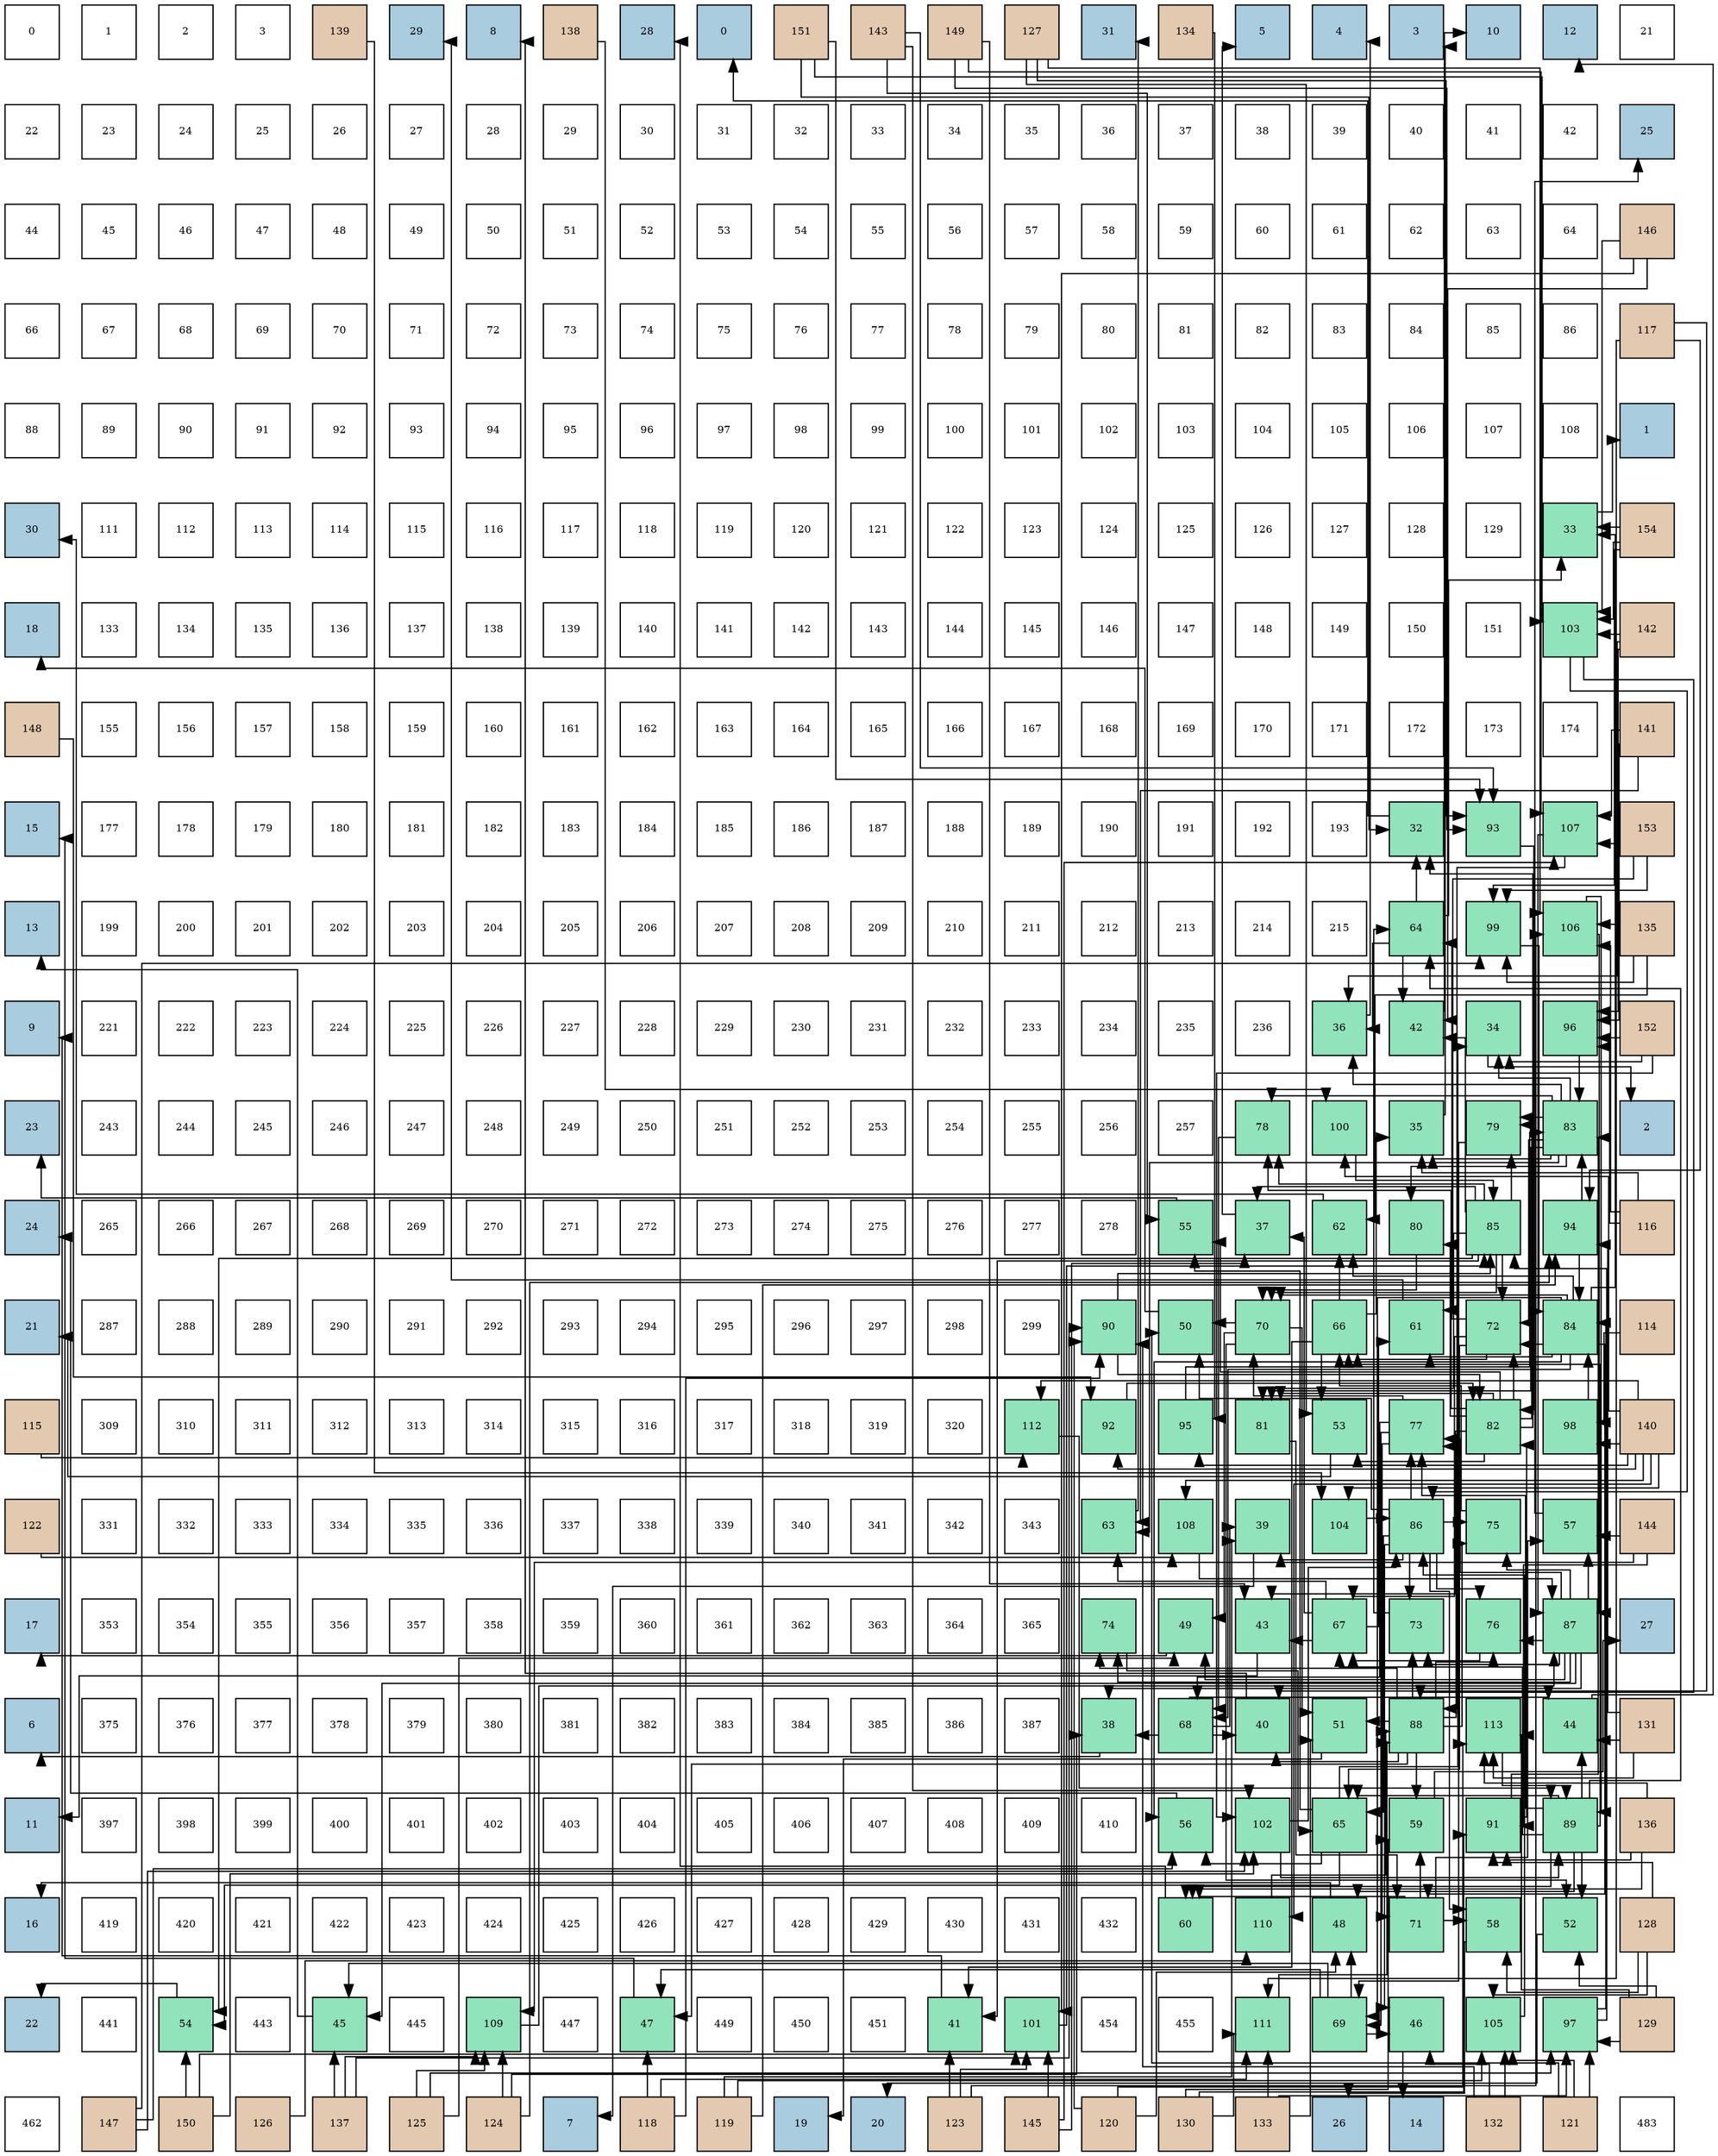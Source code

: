 digraph layout{
 rankdir=TB;
 splines=ortho;
 node [style=filled shape=square fixedsize=true width=0.6];
0[label="0", fontsize=8, fillcolor="#ffffff"];
1[label="1", fontsize=8, fillcolor="#ffffff"];
2[label="2", fontsize=8, fillcolor="#ffffff"];
3[label="3", fontsize=8, fillcolor="#ffffff"];
4[label="139", fontsize=8, fillcolor="#e3c9af"];
5[label="29", fontsize=8, fillcolor="#a9ccde"];
6[label="8", fontsize=8, fillcolor="#a9ccde"];
7[label="138", fontsize=8, fillcolor="#e3c9af"];
8[label="28", fontsize=8, fillcolor="#a9ccde"];
9[label="0", fontsize=8, fillcolor="#a9ccde"];
10[label="151", fontsize=8, fillcolor="#e3c9af"];
11[label="143", fontsize=8, fillcolor="#e3c9af"];
12[label="149", fontsize=8, fillcolor="#e3c9af"];
13[label="127", fontsize=8, fillcolor="#e3c9af"];
14[label="31", fontsize=8, fillcolor="#a9ccde"];
15[label="134", fontsize=8, fillcolor="#e3c9af"];
16[label="5", fontsize=8, fillcolor="#a9ccde"];
17[label="4", fontsize=8, fillcolor="#a9ccde"];
18[label="3", fontsize=8, fillcolor="#a9ccde"];
19[label="10", fontsize=8, fillcolor="#a9ccde"];
20[label="12", fontsize=8, fillcolor="#a9ccde"];
21[label="21", fontsize=8, fillcolor="#ffffff"];
22[label="22", fontsize=8, fillcolor="#ffffff"];
23[label="23", fontsize=8, fillcolor="#ffffff"];
24[label="24", fontsize=8, fillcolor="#ffffff"];
25[label="25", fontsize=8, fillcolor="#ffffff"];
26[label="26", fontsize=8, fillcolor="#ffffff"];
27[label="27", fontsize=8, fillcolor="#ffffff"];
28[label="28", fontsize=8, fillcolor="#ffffff"];
29[label="29", fontsize=8, fillcolor="#ffffff"];
30[label="30", fontsize=8, fillcolor="#ffffff"];
31[label="31", fontsize=8, fillcolor="#ffffff"];
32[label="32", fontsize=8, fillcolor="#ffffff"];
33[label="33", fontsize=8, fillcolor="#ffffff"];
34[label="34", fontsize=8, fillcolor="#ffffff"];
35[label="35", fontsize=8, fillcolor="#ffffff"];
36[label="36", fontsize=8, fillcolor="#ffffff"];
37[label="37", fontsize=8, fillcolor="#ffffff"];
38[label="38", fontsize=8, fillcolor="#ffffff"];
39[label="39", fontsize=8, fillcolor="#ffffff"];
40[label="40", fontsize=8, fillcolor="#ffffff"];
41[label="41", fontsize=8, fillcolor="#ffffff"];
42[label="42", fontsize=8, fillcolor="#ffffff"];
43[label="25", fontsize=8, fillcolor="#a9ccde"];
44[label="44", fontsize=8, fillcolor="#ffffff"];
45[label="45", fontsize=8, fillcolor="#ffffff"];
46[label="46", fontsize=8, fillcolor="#ffffff"];
47[label="47", fontsize=8, fillcolor="#ffffff"];
48[label="48", fontsize=8, fillcolor="#ffffff"];
49[label="49", fontsize=8, fillcolor="#ffffff"];
50[label="50", fontsize=8, fillcolor="#ffffff"];
51[label="51", fontsize=8, fillcolor="#ffffff"];
52[label="52", fontsize=8, fillcolor="#ffffff"];
53[label="53", fontsize=8, fillcolor="#ffffff"];
54[label="54", fontsize=8, fillcolor="#ffffff"];
55[label="55", fontsize=8, fillcolor="#ffffff"];
56[label="56", fontsize=8, fillcolor="#ffffff"];
57[label="57", fontsize=8, fillcolor="#ffffff"];
58[label="58", fontsize=8, fillcolor="#ffffff"];
59[label="59", fontsize=8, fillcolor="#ffffff"];
60[label="60", fontsize=8, fillcolor="#ffffff"];
61[label="61", fontsize=8, fillcolor="#ffffff"];
62[label="62", fontsize=8, fillcolor="#ffffff"];
63[label="63", fontsize=8, fillcolor="#ffffff"];
64[label="64", fontsize=8, fillcolor="#ffffff"];
65[label="146", fontsize=8, fillcolor="#e3c9af"];
66[label="66", fontsize=8, fillcolor="#ffffff"];
67[label="67", fontsize=8, fillcolor="#ffffff"];
68[label="68", fontsize=8, fillcolor="#ffffff"];
69[label="69", fontsize=8, fillcolor="#ffffff"];
70[label="70", fontsize=8, fillcolor="#ffffff"];
71[label="71", fontsize=8, fillcolor="#ffffff"];
72[label="72", fontsize=8, fillcolor="#ffffff"];
73[label="73", fontsize=8, fillcolor="#ffffff"];
74[label="74", fontsize=8, fillcolor="#ffffff"];
75[label="75", fontsize=8, fillcolor="#ffffff"];
76[label="76", fontsize=8, fillcolor="#ffffff"];
77[label="77", fontsize=8, fillcolor="#ffffff"];
78[label="78", fontsize=8, fillcolor="#ffffff"];
79[label="79", fontsize=8, fillcolor="#ffffff"];
80[label="80", fontsize=8, fillcolor="#ffffff"];
81[label="81", fontsize=8, fillcolor="#ffffff"];
82[label="82", fontsize=8, fillcolor="#ffffff"];
83[label="83", fontsize=8, fillcolor="#ffffff"];
84[label="84", fontsize=8, fillcolor="#ffffff"];
85[label="85", fontsize=8, fillcolor="#ffffff"];
86[label="86", fontsize=8, fillcolor="#ffffff"];
87[label="117", fontsize=8, fillcolor="#e3c9af"];
88[label="88", fontsize=8, fillcolor="#ffffff"];
89[label="89", fontsize=8, fillcolor="#ffffff"];
90[label="90", fontsize=8, fillcolor="#ffffff"];
91[label="91", fontsize=8, fillcolor="#ffffff"];
92[label="92", fontsize=8, fillcolor="#ffffff"];
93[label="93", fontsize=8, fillcolor="#ffffff"];
94[label="94", fontsize=8, fillcolor="#ffffff"];
95[label="95", fontsize=8, fillcolor="#ffffff"];
96[label="96", fontsize=8, fillcolor="#ffffff"];
97[label="97", fontsize=8, fillcolor="#ffffff"];
98[label="98", fontsize=8, fillcolor="#ffffff"];
99[label="99", fontsize=8, fillcolor="#ffffff"];
100[label="100", fontsize=8, fillcolor="#ffffff"];
101[label="101", fontsize=8, fillcolor="#ffffff"];
102[label="102", fontsize=8, fillcolor="#ffffff"];
103[label="103", fontsize=8, fillcolor="#ffffff"];
104[label="104", fontsize=8, fillcolor="#ffffff"];
105[label="105", fontsize=8, fillcolor="#ffffff"];
106[label="106", fontsize=8, fillcolor="#ffffff"];
107[label="107", fontsize=8, fillcolor="#ffffff"];
108[label="108", fontsize=8, fillcolor="#ffffff"];
109[label="1", fontsize=8, fillcolor="#a9ccde"];
110[label="30", fontsize=8, fillcolor="#a9ccde"];
111[label="111", fontsize=8, fillcolor="#ffffff"];
112[label="112", fontsize=8, fillcolor="#ffffff"];
113[label="113", fontsize=8, fillcolor="#ffffff"];
114[label="114", fontsize=8, fillcolor="#ffffff"];
115[label="115", fontsize=8, fillcolor="#ffffff"];
116[label="116", fontsize=8, fillcolor="#ffffff"];
117[label="117", fontsize=8, fillcolor="#ffffff"];
118[label="118", fontsize=8, fillcolor="#ffffff"];
119[label="119", fontsize=8, fillcolor="#ffffff"];
120[label="120", fontsize=8, fillcolor="#ffffff"];
121[label="121", fontsize=8, fillcolor="#ffffff"];
122[label="122", fontsize=8, fillcolor="#ffffff"];
123[label="123", fontsize=8, fillcolor="#ffffff"];
124[label="124", fontsize=8, fillcolor="#ffffff"];
125[label="125", fontsize=8, fillcolor="#ffffff"];
126[label="126", fontsize=8, fillcolor="#ffffff"];
127[label="127", fontsize=8, fillcolor="#ffffff"];
128[label="128", fontsize=8, fillcolor="#ffffff"];
129[label="129", fontsize=8, fillcolor="#ffffff"];
130[label="33", fontsize=8, fillcolor="#91e3bb"];
131[label="154", fontsize=8, fillcolor="#e3c9af"];
132[label="18", fontsize=8, fillcolor="#a9ccde"];
133[label="133", fontsize=8, fillcolor="#ffffff"];
134[label="134", fontsize=8, fillcolor="#ffffff"];
135[label="135", fontsize=8, fillcolor="#ffffff"];
136[label="136", fontsize=8, fillcolor="#ffffff"];
137[label="137", fontsize=8, fillcolor="#ffffff"];
138[label="138", fontsize=8, fillcolor="#ffffff"];
139[label="139", fontsize=8, fillcolor="#ffffff"];
140[label="140", fontsize=8, fillcolor="#ffffff"];
141[label="141", fontsize=8, fillcolor="#ffffff"];
142[label="142", fontsize=8, fillcolor="#ffffff"];
143[label="143", fontsize=8, fillcolor="#ffffff"];
144[label="144", fontsize=8, fillcolor="#ffffff"];
145[label="145", fontsize=8, fillcolor="#ffffff"];
146[label="146", fontsize=8, fillcolor="#ffffff"];
147[label="147", fontsize=8, fillcolor="#ffffff"];
148[label="148", fontsize=8, fillcolor="#ffffff"];
149[label="149", fontsize=8, fillcolor="#ffffff"];
150[label="150", fontsize=8, fillcolor="#ffffff"];
151[label="151", fontsize=8, fillcolor="#ffffff"];
152[label="103", fontsize=8, fillcolor="#91e3bb"];
153[label="142", fontsize=8, fillcolor="#e3c9af"];
154[label="148", fontsize=8, fillcolor="#e3c9af"];
155[label="155", fontsize=8, fillcolor="#ffffff"];
156[label="156", fontsize=8, fillcolor="#ffffff"];
157[label="157", fontsize=8, fillcolor="#ffffff"];
158[label="158", fontsize=8, fillcolor="#ffffff"];
159[label="159", fontsize=8, fillcolor="#ffffff"];
160[label="160", fontsize=8, fillcolor="#ffffff"];
161[label="161", fontsize=8, fillcolor="#ffffff"];
162[label="162", fontsize=8, fillcolor="#ffffff"];
163[label="163", fontsize=8, fillcolor="#ffffff"];
164[label="164", fontsize=8, fillcolor="#ffffff"];
165[label="165", fontsize=8, fillcolor="#ffffff"];
166[label="166", fontsize=8, fillcolor="#ffffff"];
167[label="167", fontsize=8, fillcolor="#ffffff"];
168[label="168", fontsize=8, fillcolor="#ffffff"];
169[label="169", fontsize=8, fillcolor="#ffffff"];
170[label="170", fontsize=8, fillcolor="#ffffff"];
171[label="171", fontsize=8, fillcolor="#ffffff"];
172[label="172", fontsize=8, fillcolor="#ffffff"];
173[label="173", fontsize=8, fillcolor="#ffffff"];
174[label="174", fontsize=8, fillcolor="#ffffff"];
175[label="141", fontsize=8, fillcolor="#e3c9af"];
176[label="15", fontsize=8, fillcolor="#a9ccde"];
177[label="177", fontsize=8, fillcolor="#ffffff"];
178[label="178", fontsize=8, fillcolor="#ffffff"];
179[label="179", fontsize=8, fillcolor="#ffffff"];
180[label="180", fontsize=8, fillcolor="#ffffff"];
181[label="181", fontsize=8, fillcolor="#ffffff"];
182[label="182", fontsize=8, fillcolor="#ffffff"];
183[label="183", fontsize=8, fillcolor="#ffffff"];
184[label="184", fontsize=8, fillcolor="#ffffff"];
185[label="185", fontsize=8, fillcolor="#ffffff"];
186[label="186", fontsize=8, fillcolor="#ffffff"];
187[label="187", fontsize=8, fillcolor="#ffffff"];
188[label="188", fontsize=8, fillcolor="#ffffff"];
189[label="189", fontsize=8, fillcolor="#ffffff"];
190[label="190", fontsize=8, fillcolor="#ffffff"];
191[label="191", fontsize=8, fillcolor="#ffffff"];
192[label="192", fontsize=8, fillcolor="#ffffff"];
193[label="193", fontsize=8, fillcolor="#ffffff"];
194[label="32", fontsize=8, fillcolor="#91e3bb"];
195[label="93", fontsize=8, fillcolor="#91e3bb"];
196[label="107", fontsize=8, fillcolor="#91e3bb"];
197[label="153", fontsize=8, fillcolor="#e3c9af"];
198[label="13", fontsize=8, fillcolor="#a9ccde"];
199[label="199", fontsize=8, fillcolor="#ffffff"];
200[label="200", fontsize=8, fillcolor="#ffffff"];
201[label="201", fontsize=8, fillcolor="#ffffff"];
202[label="202", fontsize=8, fillcolor="#ffffff"];
203[label="203", fontsize=8, fillcolor="#ffffff"];
204[label="204", fontsize=8, fillcolor="#ffffff"];
205[label="205", fontsize=8, fillcolor="#ffffff"];
206[label="206", fontsize=8, fillcolor="#ffffff"];
207[label="207", fontsize=8, fillcolor="#ffffff"];
208[label="208", fontsize=8, fillcolor="#ffffff"];
209[label="209", fontsize=8, fillcolor="#ffffff"];
210[label="210", fontsize=8, fillcolor="#ffffff"];
211[label="211", fontsize=8, fillcolor="#ffffff"];
212[label="212", fontsize=8, fillcolor="#ffffff"];
213[label="213", fontsize=8, fillcolor="#ffffff"];
214[label="214", fontsize=8, fillcolor="#ffffff"];
215[label="215", fontsize=8, fillcolor="#ffffff"];
216[label="64", fontsize=8, fillcolor="#91e3bb"];
217[label="99", fontsize=8, fillcolor="#91e3bb"];
218[label="106", fontsize=8, fillcolor="#91e3bb"];
219[label="135", fontsize=8, fillcolor="#e3c9af"];
220[label="9", fontsize=8, fillcolor="#a9ccde"];
221[label="221", fontsize=8, fillcolor="#ffffff"];
222[label="222", fontsize=8, fillcolor="#ffffff"];
223[label="223", fontsize=8, fillcolor="#ffffff"];
224[label="224", fontsize=8, fillcolor="#ffffff"];
225[label="225", fontsize=8, fillcolor="#ffffff"];
226[label="226", fontsize=8, fillcolor="#ffffff"];
227[label="227", fontsize=8, fillcolor="#ffffff"];
228[label="228", fontsize=8, fillcolor="#ffffff"];
229[label="229", fontsize=8, fillcolor="#ffffff"];
230[label="230", fontsize=8, fillcolor="#ffffff"];
231[label="231", fontsize=8, fillcolor="#ffffff"];
232[label="232", fontsize=8, fillcolor="#ffffff"];
233[label="233", fontsize=8, fillcolor="#ffffff"];
234[label="234", fontsize=8, fillcolor="#ffffff"];
235[label="235", fontsize=8, fillcolor="#ffffff"];
236[label="236", fontsize=8, fillcolor="#ffffff"];
237[label="36", fontsize=8, fillcolor="#91e3bb"];
238[label="42", fontsize=8, fillcolor="#91e3bb"];
239[label="34", fontsize=8, fillcolor="#91e3bb"];
240[label="96", fontsize=8, fillcolor="#91e3bb"];
241[label="152", fontsize=8, fillcolor="#e3c9af"];
242[label="23", fontsize=8, fillcolor="#a9ccde"];
243[label="243", fontsize=8, fillcolor="#ffffff"];
244[label="244", fontsize=8, fillcolor="#ffffff"];
245[label="245", fontsize=8, fillcolor="#ffffff"];
246[label="246", fontsize=8, fillcolor="#ffffff"];
247[label="247", fontsize=8, fillcolor="#ffffff"];
248[label="248", fontsize=8, fillcolor="#ffffff"];
249[label="249", fontsize=8, fillcolor="#ffffff"];
250[label="250", fontsize=8, fillcolor="#ffffff"];
251[label="251", fontsize=8, fillcolor="#ffffff"];
252[label="252", fontsize=8, fillcolor="#ffffff"];
253[label="253", fontsize=8, fillcolor="#ffffff"];
254[label="254", fontsize=8, fillcolor="#ffffff"];
255[label="255", fontsize=8, fillcolor="#ffffff"];
256[label="256", fontsize=8, fillcolor="#ffffff"];
257[label="257", fontsize=8, fillcolor="#ffffff"];
258[label="78", fontsize=8, fillcolor="#91e3bb"];
259[label="100", fontsize=8, fillcolor="#91e3bb"];
260[label="35", fontsize=8, fillcolor="#91e3bb"];
261[label="79", fontsize=8, fillcolor="#91e3bb"];
262[label="83", fontsize=8, fillcolor="#91e3bb"];
263[label="2", fontsize=8, fillcolor="#a9ccde"];
264[label="24", fontsize=8, fillcolor="#a9ccde"];
265[label="265", fontsize=8, fillcolor="#ffffff"];
266[label="266", fontsize=8, fillcolor="#ffffff"];
267[label="267", fontsize=8, fillcolor="#ffffff"];
268[label="268", fontsize=8, fillcolor="#ffffff"];
269[label="269", fontsize=8, fillcolor="#ffffff"];
270[label="270", fontsize=8, fillcolor="#ffffff"];
271[label="271", fontsize=8, fillcolor="#ffffff"];
272[label="272", fontsize=8, fillcolor="#ffffff"];
273[label="273", fontsize=8, fillcolor="#ffffff"];
274[label="274", fontsize=8, fillcolor="#ffffff"];
275[label="275", fontsize=8, fillcolor="#ffffff"];
276[label="276", fontsize=8, fillcolor="#ffffff"];
277[label="277", fontsize=8, fillcolor="#ffffff"];
278[label="278", fontsize=8, fillcolor="#ffffff"];
279[label="55", fontsize=8, fillcolor="#91e3bb"];
280[label="37", fontsize=8, fillcolor="#91e3bb"];
281[label="62", fontsize=8, fillcolor="#91e3bb"];
282[label="80", fontsize=8, fillcolor="#91e3bb"];
283[label="85", fontsize=8, fillcolor="#91e3bb"];
284[label="94", fontsize=8, fillcolor="#91e3bb"];
285[label="116", fontsize=8, fillcolor="#e3c9af"];
286[label="21", fontsize=8, fillcolor="#a9ccde"];
287[label="287", fontsize=8, fillcolor="#ffffff"];
288[label="288", fontsize=8, fillcolor="#ffffff"];
289[label="289", fontsize=8, fillcolor="#ffffff"];
290[label="290", fontsize=8, fillcolor="#ffffff"];
291[label="291", fontsize=8, fillcolor="#ffffff"];
292[label="292", fontsize=8, fillcolor="#ffffff"];
293[label="293", fontsize=8, fillcolor="#ffffff"];
294[label="294", fontsize=8, fillcolor="#ffffff"];
295[label="295", fontsize=8, fillcolor="#ffffff"];
296[label="296", fontsize=8, fillcolor="#ffffff"];
297[label="297", fontsize=8, fillcolor="#ffffff"];
298[label="298", fontsize=8, fillcolor="#ffffff"];
299[label="299", fontsize=8, fillcolor="#ffffff"];
300[label="90", fontsize=8, fillcolor="#91e3bb"];
301[label="50", fontsize=8, fillcolor="#91e3bb"];
302[label="70", fontsize=8, fillcolor="#91e3bb"];
303[label="66", fontsize=8, fillcolor="#91e3bb"];
304[label="61", fontsize=8, fillcolor="#91e3bb"];
305[label="72", fontsize=8, fillcolor="#91e3bb"];
306[label="84", fontsize=8, fillcolor="#91e3bb"];
307[label="114", fontsize=8, fillcolor="#e3c9af"];
308[label="115", fontsize=8, fillcolor="#e3c9af"];
309[label="309", fontsize=8, fillcolor="#ffffff"];
310[label="310", fontsize=8, fillcolor="#ffffff"];
311[label="311", fontsize=8, fillcolor="#ffffff"];
312[label="312", fontsize=8, fillcolor="#ffffff"];
313[label="313", fontsize=8, fillcolor="#ffffff"];
314[label="314", fontsize=8, fillcolor="#ffffff"];
315[label="315", fontsize=8, fillcolor="#ffffff"];
316[label="316", fontsize=8, fillcolor="#ffffff"];
317[label="317", fontsize=8, fillcolor="#ffffff"];
318[label="318", fontsize=8, fillcolor="#ffffff"];
319[label="319", fontsize=8, fillcolor="#ffffff"];
320[label="320", fontsize=8, fillcolor="#ffffff"];
321[label="112", fontsize=8, fillcolor="#91e3bb"];
322[label="92", fontsize=8, fillcolor="#91e3bb"];
323[label="95", fontsize=8, fillcolor="#91e3bb"];
324[label="81", fontsize=8, fillcolor="#91e3bb"];
325[label="53", fontsize=8, fillcolor="#91e3bb"];
326[label="77", fontsize=8, fillcolor="#91e3bb"];
327[label="82", fontsize=8, fillcolor="#91e3bb"];
328[label="98", fontsize=8, fillcolor="#91e3bb"];
329[label="140", fontsize=8, fillcolor="#e3c9af"];
330[label="122", fontsize=8, fillcolor="#e3c9af"];
331[label="331", fontsize=8, fillcolor="#ffffff"];
332[label="332", fontsize=8, fillcolor="#ffffff"];
333[label="333", fontsize=8, fillcolor="#ffffff"];
334[label="334", fontsize=8, fillcolor="#ffffff"];
335[label="335", fontsize=8, fillcolor="#ffffff"];
336[label="336", fontsize=8, fillcolor="#ffffff"];
337[label="337", fontsize=8, fillcolor="#ffffff"];
338[label="338", fontsize=8, fillcolor="#ffffff"];
339[label="339", fontsize=8, fillcolor="#ffffff"];
340[label="340", fontsize=8, fillcolor="#ffffff"];
341[label="341", fontsize=8, fillcolor="#ffffff"];
342[label="342", fontsize=8, fillcolor="#ffffff"];
343[label="343", fontsize=8, fillcolor="#ffffff"];
344[label="63", fontsize=8, fillcolor="#91e3bb"];
345[label="108", fontsize=8, fillcolor="#91e3bb"];
346[label="39", fontsize=8, fillcolor="#91e3bb"];
347[label="104", fontsize=8, fillcolor="#91e3bb"];
348[label="86", fontsize=8, fillcolor="#91e3bb"];
349[label="75", fontsize=8, fillcolor="#91e3bb"];
350[label="57", fontsize=8, fillcolor="#91e3bb"];
351[label="144", fontsize=8, fillcolor="#e3c9af"];
352[label="17", fontsize=8, fillcolor="#a9ccde"];
353[label="353", fontsize=8, fillcolor="#ffffff"];
354[label="354", fontsize=8, fillcolor="#ffffff"];
355[label="355", fontsize=8, fillcolor="#ffffff"];
356[label="356", fontsize=8, fillcolor="#ffffff"];
357[label="357", fontsize=8, fillcolor="#ffffff"];
358[label="358", fontsize=8, fillcolor="#ffffff"];
359[label="359", fontsize=8, fillcolor="#ffffff"];
360[label="360", fontsize=8, fillcolor="#ffffff"];
361[label="361", fontsize=8, fillcolor="#ffffff"];
362[label="362", fontsize=8, fillcolor="#ffffff"];
363[label="363", fontsize=8, fillcolor="#ffffff"];
364[label="364", fontsize=8, fillcolor="#ffffff"];
365[label="365", fontsize=8, fillcolor="#ffffff"];
366[label="74", fontsize=8, fillcolor="#91e3bb"];
367[label="49", fontsize=8, fillcolor="#91e3bb"];
368[label="43", fontsize=8, fillcolor="#91e3bb"];
369[label="67", fontsize=8, fillcolor="#91e3bb"];
370[label="73", fontsize=8, fillcolor="#91e3bb"];
371[label="76", fontsize=8, fillcolor="#91e3bb"];
372[label="87", fontsize=8, fillcolor="#91e3bb"];
373[label="27", fontsize=8, fillcolor="#a9ccde"];
374[label="6", fontsize=8, fillcolor="#a9ccde"];
375[label="375", fontsize=8, fillcolor="#ffffff"];
376[label="376", fontsize=8, fillcolor="#ffffff"];
377[label="377", fontsize=8, fillcolor="#ffffff"];
378[label="378", fontsize=8, fillcolor="#ffffff"];
379[label="379", fontsize=8, fillcolor="#ffffff"];
380[label="380", fontsize=8, fillcolor="#ffffff"];
381[label="381", fontsize=8, fillcolor="#ffffff"];
382[label="382", fontsize=8, fillcolor="#ffffff"];
383[label="383", fontsize=8, fillcolor="#ffffff"];
384[label="384", fontsize=8, fillcolor="#ffffff"];
385[label="385", fontsize=8, fillcolor="#ffffff"];
386[label="386", fontsize=8, fillcolor="#ffffff"];
387[label="387", fontsize=8, fillcolor="#ffffff"];
388[label="38", fontsize=8, fillcolor="#91e3bb"];
389[label="68", fontsize=8, fillcolor="#91e3bb"];
390[label="40", fontsize=8, fillcolor="#91e3bb"];
391[label="51", fontsize=8, fillcolor="#91e3bb"];
392[label="88", fontsize=8, fillcolor="#91e3bb"];
393[label="113", fontsize=8, fillcolor="#91e3bb"];
394[label="44", fontsize=8, fillcolor="#91e3bb"];
395[label="131", fontsize=8, fillcolor="#e3c9af"];
396[label="11", fontsize=8, fillcolor="#a9ccde"];
397[label="397", fontsize=8, fillcolor="#ffffff"];
398[label="398", fontsize=8, fillcolor="#ffffff"];
399[label="399", fontsize=8, fillcolor="#ffffff"];
400[label="400", fontsize=8, fillcolor="#ffffff"];
401[label="401", fontsize=8, fillcolor="#ffffff"];
402[label="402", fontsize=8, fillcolor="#ffffff"];
403[label="403", fontsize=8, fillcolor="#ffffff"];
404[label="404", fontsize=8, fillcolor="#ffffff"];
405[label="405", fontsize=8, fillcolor="#ffffff"];
406[label="406", fontsize=8, fillcolor="#ffffff"];
407[label="407", fontsize=8, fillcolor="#ffffff"];
408[label="408", fontsize=8, fillcolor="#ffffff"];
409[label="409", fontsize=8, fillcolor="#ffffff"];
410[label="410", fontsize=8, fillcolor="#ffffff"];
411[label="56", fontsize=8, fillcolor="#91e3bb"];
412[label="102", fontsize=8, fillcolor="#91e3bb"];
413[label="65", fontsize=8, fillcolor="#91e3bb"];
414[label="59", fontsize=8, fillcolor="#91e3bb"];
415[label="91", fontsize=8, fillcolor="#91e3bb"];
416[label="89", fontsize=8, fillcolor="#91e3bb"];
417[label="136", fontsize=8, fillcolor="#e3c9af"];
418[label="16", fontsize=8, fillcolor="#a9ccde"];
419[label="419", fontsize=8, fillcolor="#ffffff"];
420[label="420", fontsize=8, fillcolor="#ffffff"];
421[label="421", fontsize=8, fillcolor="#ffffff"];
422[label="422", fontsize=8, fillcolor="#ffffff"];
423[label="423", fontsize=8, fillcolor="#ffffff"];
424[label="424", fontsize=8, fillcolor="#ffffff"];
425[label="425", fontsize=8, fillcolor="#ffffff"];
426[label="426", fontsize=8, fillcolor="#ffffff"];
427[label="427", fontsize=8, fillcolor="#ffffff"];
428[label="428", fontsize=8, fillcolor="#ffffff"];
429[label="429", fontsize=8, fillcolor="#ffffff"];
430[label="430", fontsize=8, fillcolor="#ffffff"];
431[label="431", fontsize=8, fillcolor="#ffffff"];
432[label="432", fontsize=8, fillcolor="#ffffff"];
433[label="60", fontsize=8, fillcolor="#91e3bb"];
434[label="110", fontsize=8, fillcolor="#91e3bb"];
435[label="48", fontsize=8, fillcolor="#91e3bb"];
436[label="71", fontsize=8, fillcolor="#91e3bb"];
437[label="58", fontsize=8, fillcolor="#91e3bb"];
438[label="52", fontsize=8, fillcolor="#91e3bb"];
439[label="128", fontsize=8, fillcolor="#e3c9af"];
440[label="22", fontsize=8, fillcolor="#a9ccde"];
441[label="441", fontsize=8, fillcolor="#ffffff"];
442[label="54", fontsize=8, fillcolor="#91e3bb"];
443[label="443", fontsize=8, fillcolor="#ffffff"];
444[label="45", fontsize=8, fillcolor="#91e3bb"];
445[label="445", fontsize=8, fillcolor="#ffffff"];
446[label="109", fontsize=8, fillcolor="#91e3bb"];
447[label="447", fontsize=8, fillcolor="#ffffff"];
448[label="47", fontsize=8, fillcolor="#91e3bb"];
449[label="449", fontsize=8, fillcolor="#ffffff"];
450[label="450", fontsize=8, fillcolor="#ffffff"];
451[label="451", fontsize=8, fillcolor="#ffffff"];
452[label="41", fontsize=8, fillcolor="#91e3bb"];
453[label="101", fontsize=8, fillcolor="#91e3bb"];
454[label="454", fontsize=8, fillcolor="#ffffff"];
455[label="455", fontsize=8, fillcolor="#ffffff"];
456[label="111", fontsize=8, fillcolor="#91e3bb"];
457[label="69", fontsize=8, fillcolor="#91e3bb"];
458[label="46", fontsize=8, fillcolor="#91e3bb"];
459[label="105", fontsize=8, fillcolor="#91e3bb"];
460[label="97", fontsize=8, fillcolor="#91e3bb"];
461[label="129", fontsize=8, fillcolor="#e3c9af"];
462[label="462", fontsize=8, fillcolor="#ffffff"];
463[label="147", fontsize=8, fillcolor="#e3c9af"];
464[label="150", fontsize=8, fillcolor="#e3c9af"];
465[label="126", fontsize=8, fillcolor="#e3c9af"];
466[label="137", fontsize=8, fillcolor="#e3c9af"];
467[label="125", fontsize=8, fillcolor="#e3c9af"];
468[label="124", fontsize=8, fillcolor="#e3c9af"];
469[label="7", fontsize=8, fillcolor="#a9ccde"];
470[label="118", fontsize=8, fillcolor="#e3c9af"];
471[label="119", fontsize=8, fillcolor="#e3c9af"];
472[label="19", fontsize=8, fillcolor="#a9ccde"];
473[label="20", fontsize=8, fillcolor="#a9ccde"];
474[label="123", fontsize=8, fillcolor="#e3c9af"];
475[label="145", fontsize=8, fillcolor="#e3c9af"];
476[label="120", fontsize=8, fillcolor="#e3c9af"];
477[label="130", fontsize=8, fillcolor="#e3c9af"];
478[label="133", fontsize=8, fillcolor="#e3c9af"];
479[label="26", fontsize=8, fillcolor="#a9ccde"];
480[label="14", fontsize=8, fillcolor="#a9ccde"];
481[label="132", fontsize=8, fillcolor="#e3c9af"];
482[label="121", fontsize=8, fillcolor="#e3c9af"];
483[label="483", fontsize=8, fillcolor="#ffffff"];
edge [constraint=false, style=vis];194 -> 9;
130 -> 109;
239 -> 263;
260 -> 18;
237 -> 17;
280 -> 16;
388 -> 374;
346 -> 469;
390 -> 6;
452 -> 220;
238 -> 19;
368 -> 396;
394 -> 20;
444 -> 198;
458 -> 480;
448 -> 176;
435 -> 418;
367 -> 352;
301 -> 132;
391 -> 472;
438 -> 473;
325 -> 286;
442 -> 440;
279 -> 242;
411 -> 264;
350 -> 43;
437 -> 479;
414 -> 373;
433 -> 8;
304 -> 5;
281 -> 110;
344 -> 14;
216 -> 194;
216 -> 130;
216 -> 237;
216 -> 238;
413 -> 239;
413 -> 442;
413 -> 279;
413 -> 411;
303 -> 260;
303 -> 452;
303 -> 325;
303 -> 281;
369 -> 280;
369 -> 368;
369 -> 304;
369 -> 344;
389 -> 388;
389 -> 346;
389 -> 390;
389 -> 394;
457 -> 444;
457 -> 458;
457 -> 448;
457 -> 435;
302 -> 367;
302 -> 301;
302 -> 391;
302 -> 438;
436 -> 350;
436 -> 437;
436 -> 414;
436 -> 433;
305 -> 216;
305 -> 413;
305 -> 303;
305 -> 369;
370 -> 216;
366 -> 413;
349 -> 303;
371 -> 369;
326 -> 389;
326 -> 457;
326 -> 302;
326 -> 436;
258 -> 389;
261 -> 457;
282 -> 302;
324 -> 436;
327 -> 194;
327 -> 368;
327 -> 325;
327 -> 279;
327 -> 305;
327 -> 258;
327 -> 261;
327 -> 282;
327 -> 324;
262 -> 239;
262 -> 260;
262 -> 237;
262 -> 344;
262 -> 305;
262 -> 258;
262 -> 261;
262 -> 282;
262 -> 324;
306 -> 130;
306 -> 411;
306 -> 304;
306 -> 281;
306 -> 389;
306 -> 457;
306 -> 302;
306 -> 436;
306 -> 305;
283 -> 280;
283 -> 452;
283 -> 238;
283 -> 442;
283 -> 302;
283 -> 305;
283 -> 258;
283 -> 261;
283 -> 324;
348 -> 346;
348 -> 458;
348 -> 301;
348 -> 437;
348 -> 413;
348 -> 370;
348 -> 349;
348 -> 371;
348 -> 326;
372 -> 388;
372 -> 444;
372 -> 367;
372 -> 350;
372 -> 370;
372 -> 366;
372 -> 349;
372 -> 371;
372 -> 326;
392 -> 390;
392 -> 448;
392 -> 391;
392 -> 414;
392 -> 370;
392 -> 366;
392 -> 349;
392 -> 371;
392 -> 326;
416 -> 394;
416 -> 435;
416 -> 438;
416 -> 433;
416 -> 216;
416 -> 413;
416 -> 303;
416 -> 369;
416 -> 326;
300 -> 327;
300 -> 283;
415 -> 327;
415 -> 262;
322 -> 327;
195 -> 327;
284 -> 262;
284 -> 306;
323 -> 262;
240 -> 262;
460 -> 306;
460 -> 283;
328 -> 306;
217 -> 306;
259 -> 283;
453 -> 283;
412 -> 348;
412 -> 416;
152 -> 348;
152 -> 392;
347 -> 348;
459 -> 348;
218 -> 372;
218 -> 416;
196 -> 372;
196 -> 392;
345 -> 372;
446 -> 372;
434 -> 392;
456 -> 392;
321 -> 416;
393 -> 416;
307 -> 328;
308 -> 321;
285 -> 260;
285 -> 240;
285 -> 218;
87 -> 390;
87 -> 284;
87 -> 456;
470 -> 448;
470 -> 300;
470 -> 456;
471 -> 346;
471 -> 284;
471 -> 459;
476 -> 435;
476 -> 300;
476 -> 393;
482 -> 301;
482 -> 460;
482 -> 459;
330 -> 345;
474 -> 452;
474 -> 453;
474 -> 218;
468 -> 388;
468 -> 284;
468 -> 446;
467 -> 367;
467 -> 460;
467 -> 446;
465 -> 434;
13 -> 325;
13 -> 195;
13 -> 218;
439 -> 437;
439 -> 415;
439 -> 459;
461 -> 438;
461 -> 460;
461 -> 393;
477 -> 414;
477 -> 415;
477 -> 456;
395 -> 394;
395 -> 284;
395 -> 393;
481 -> 458;
481 -> 300;
481 -> 459;
478 -> 391;
478 -> 460;
478 -> 456;
15 -> 323;
219 -> 281;
219 -> 217;
219 -> 218;
417 -> 433;
417 -> 415;
417 -> 393;
466 -> 444;
466 -> 300;
466 -> 446;
7 -> 259;
4 -> 347;
329 -> 322;
329 -> 323;
329 -> 328;
329 -> 259;
329 -> 347;
329 -> 345;
329 -> 434;
329 -> 321;
175 -> 344;
175 -> 240;
175 -> 196;
153 -> 237;
153 -> 240;
153 -> 152;
11 -> 279;
11 -> 195;
11 -> 412;
351 -> 350;
351 -> 415;
351 -> 446;
475 -> 280;
475 -> 453;
475 -> 196;
65 -> 238;
65 -> 453;
65 -> 152;
463 -> 411;
463 -> 217;
463 -> 412;
154 -> 322;
12 -> 368;
12 -> 195;
12 -> 196;
464 -> 442;
464 -> 453;
464 -> 412;
10 -> 194;
10 -> 195;
10 -> 152;
241 -> 239;
241 -> 240;
241 -> 412;
197 -> 304;
197 -> 217;
197 -> 196;
131 -> 130;
131 -> 217;
131 -> 152;
edge [constraint=true, style=invis];
0 -> 22 -> 44 -> 66 -> 88 -> 110 -> 132 -> 154 -> 176 -> 198 -> 220 -> 242 -> 264 -> 286 -> 308 -> 330 -> 352 -> 374 -> 396 -> 418 -> 440 -> 462;
1 -> 23 -> 45 -> 67 -> 89 -> 111 -> 133 -> 155 -> 177 -> 199 -> 221 -> 243 -> 265 -> 287 -> 309 -> 331 -> 353 -> 375 -> 397 -> 419 -> 441 -> 463;
2 -> 24 -> 46 -> 68 -> 90 -> 112 -> 134 -> 156 -> 178 -> 200 -> 222 -> 244 -> 266 -> 288 -> 310 -> 332 -> 354 -> 376 -> 398 -> 420 -> 442 -> 464;
3 -> 25 -> 47 -> 69 -> 91 -> 113 -> 135 -> 157 -> 179 -> 201 -> 223 -> 245 -> 267 -> 289 -> 311 -> 333 -> 355 -> 377 -> 399 -> 421 -> 443 -> 465;
4 -> 26 -> 48 -> 70 -> 92 -> 114 -> 136 -> 158 -> 180 -> 202 -> 224 -> 246 -> 268 -> 290 -> 312 -> 334 -> 356 -> 378 -> 400 -> 422 -> 444 -> 466;
5 -> 27 -> 49 -> 71 -> 93 -> 115 -> 137 -> 159 -> 181 -> 203 -> 225 -> 247 -> 269 -> 291 -> 313 -> 335 -> 357 -> 379 -> 401 -> 423 -> 445 -> 467;
6 -> 28 -> 50 -> 72 -> 94 -> 116 -> 138 -> 160 -> 182 -> 204 -> 226 -> 248 -> 270 -> 292 -> 314 -> 336 -> 358 -> 380 -> 402 -> 424 -> 446 -> 468;
7 -> 29 -> 51 -> 73 -> 95 -> 117 -> 139 -> 161 -> 183 -> 205 -> 227 -> 249 -> 271 -> 293 -> 315 -> 337 -> 359 -> 381 -> 403 -> 425 -> 447 -> 469;
8 -> 30 -> 52 -> 74 -> 96 -> 118 -> 140 -> 162 -> 184 -> 206 -> 228 -> 250 -> 272 -> 294 -> 316 -> 338 -> 360 -> 382 -> 404 -> 426 -> 448 -> 470;
9 -> 31 -> 53 -> 75 -> 97 -> 119 -> 141 -> 163 -> 185 -> 207 -> 229 -> 251 -> 273 -> 295 -> 317 -> 339 -> 361 -> 383 -> 405 -> 427 -> 449 -> 471;
10 -> 32 -> 54 -> 76 -> 98 -> 120 -> 142 -> 164 -> 186 -> 208 -> 230 -> 252 -> 274 -> 296 -> 318 -> 340 -> 362 -> 384 -> 406 -> 428 -> 450 -> 472;
11 -> 33 -> 55 -> 77 -> 99 -> 121 -> 143 -> 165 -> 187 -> 209 -> 231 -> 253 -> 275 -> 297 -> 319 -> 341 -> 363 -> 385 -> 407 -> 429 -> 451 -> 473;
12 -> 34 -> 56 -> 78 -> 100 -> 122 -> 144 -> 166 -> 188 -> 210 -> 232 -> 254 -> 276 -> 298 -> 320 -> 342 -> 364 -> 386 -> 408 -> 430 -> 452 -> 474;
13 -> 35 -> 57 -> 79 -> 101 -> 123 -> 145 -> 167 -> 189 -> 211 -> 233 -> 255 -> 277 -> 299 -> 321 -> 343 -> 365 -> 387 -> 409 -> 431 -> 453 -> 475;
14 -> 36 -> 58 -> 80 -> 102 -> 124 -> 146 -> 168 -> 190 -> 212 -> 234 -> 256 -> 278 -> 300 -> 322 -> 344 -> 366 -> 388 -> 410 -> 432 -> 454 -> 476;
15 -> 37 -> 59 -> 81 -> 103 -> 125 -> 147 -> 169 -> 191 -> 213 -> 235 -> 257 -> 279 -> 301 -> 323 -> 345 -> 367 -> 389 -> 411 -> 433 -> 455 -> 477;
16 -> 38 -> 60 -> 82 -> 104 -> 126 -> 148 -> 170 -> 192 -> 214 -> 236 -> 258 -> 280 -> 302 -> 324 -> 346 -> 368 -> 390 -> 412 -> 434 -> 456 -> 478;
17 -> 39 -> 61 -> 83 -> 105 -> 127 -> 149 -> 171 -> 193 -> 215 -> 237 -> 259 -> 281 -> 303 -> 325 -> 347 -> 369 -> 391 -> 413 -> 435 -> 457 -> 479;
18 -> 40 -> 62 -> 84 -> 106 -> 128 -> 150 -> 172 -> 194 -> 216 -> 238 -> 260 -> 282 -> 304 -> 326 -> 348 -> 370 -> 392 -> 414 -> 436 -> 458 -> 480;
19 -> 41 -> 63 -> 85 -> 107 -> 129 -> 151 -> 173 -> 195 -> 217 -> 239 -> 261 -> 283 -> 305 -> 327 -> 349 -> 371 -> 393 -> 415 -> 437 -> 459 -> 481;
20 -> 42 -> 64 -> 86 -> 108 -> 130 -> 152 -> 174 -> 196 -> 218 -> 240 -> 262 -> 284 -> 306 -> 328 -> 350 -> 372 -> 394 -> 416 -> 438 -> 460 -> 482;
21 -> 43 -> 65 -> 87 -> 109 -> 131 -> 153 -> 175 -> 197 -> 219 -> 241 -> 263 -> 285 -> 307 -> 329 -> 351 -> 373 -> 395 -> 417 -> 439 -> 461 -> 483;
rank = same {0 -> 1 -> 2 -> 3 -> 4 -> 5 -> 6 -> 7 -> 8 -> 9 -> 10 -> 11 -> 12 -> 13 -> 14 -> 15 -> 16 -> 17 -> 18 -> 19 -> 20 -> 21};
rank = same {22 -> 23 -> 24 -> 25 -> 26 -> 27 -> 28 -> 29 -> 30 -> 31 -> 32 -> 33 -> 34 -> 35 -> 36 -> 37 -> 38 -> 39 -> 40 -> 41 -> 42 -> 43};
rank = same {44 -> 45 -> 46 -> 47 -> 48 -> 49 -> 50 -> 51 -> 52 -> 53 -> 54 -> 55 -> 56 -> 57 -> 58 -> 59 -> 60 -> 61 -> 62 -> 63 -> 64 -> 65};
rank = same {66 -> 67 -> 68 -> 69 -> 70 -> 71 -> 72 -> 73 -> 74 -> 75 -> 76 -> 77 -> 78 -> 79 -> 80 -> 81 -> 82 -> 83 -> 84 -> 85 -> 86 -> 87};
rank = same {88 -> 89 -> 90 -> 91 -> 92 -> 93 -> 94 -> 95 -> 96 -> 97 -> 98 -> 99 -> 100 -> 101 -> 102 -> 103 -> 104 -> 105 -> 106 -> 107 -> 108 -> 109};
rank = same {110 -> 111 -> 112 -> 113 -> 114 -> 115 -> 116 -> 117 -> 118 -> 119 -> 120 -> 121 -> 122 -> 123 -> 124 -> 125 -> 126 -> 127 -> 128 -> 129 -> 130 -> 131};
rank = same {132 -> 133 -> 134 -> 135 -> 136 -> 137 -> 138 -> 139 -> 140 -> 141 -> 142 -> 143 -> 144 -> 145 -> 146 -> 147 -> 148 -> 149 -> 150 -> 151 -> 152 -> 153};
rank = same {154 -> 155 -> 156 -> 157 -> 158 -> 159 -> 160 -> 161 -> 162 -> 163 -> 164 -> 165 -> 166 -> 167 -> 168 -> 169 -> 170 -> 171 -> 172 -> 173 -> 174 -> 175};
rank = same {176 -> 177 -> 178 -> 179 -> 180 -> 181 -> 182 -> 183 -> 184 -> 185 -> 186 -> 187 -> 188 -> 189 -> 190 -> 191 -> 192 -> 193 -> 194 -> 195 -> 196 -> 197};
rank = same {198 -> 199 -> 200 -> 201 -> 202 -> 203 -> 204 -> 205 -> 206 -> 207 -> 208 -> 209 -> 210 -> 211 -> 212 -> 213 -> 214 -> 215 -> 216 -> 217 -> 218 -> 219};
rank = same {220 -> 221 -> 222 -> 223 -> 224 -> 225 -> 226 -> 227 -> 228 -> 229 -> 230 -> 231 -> 232 -> 233 -> 234 -> 235 -> 236 -> 237 -> 238 -> 239 -> 240 -> 241};
rank = same {242 -> 243 -> 244 -> 245 -> 246 -> 247 -> 248 -> 249 -> 250 -> 251 -> 252 -> 253 -> 254 -> 255 -> 256 -> 257 -> 258 -> 259 -> 260 -> 261 -> 262 -> 263};
rank = same {264 -> 265 -> 266 -> 267 -> 268 -> 269 -> 270 -> 271 -> 272 -> 273 -> 274 -> 275 -> 276 -> 277 -> 278 -> 279 -> 280 -> 281 -> 282 -> 283 -> 284 -> 285};
rank = same {286 -> 287 -> 288 -> 289 -> 290 -> 291 -> 292 -> 293 -> 294 -> 295 -> 296 -> 297 -> 298 -> 299 -> 300 -> 301 -> 302 -> 303 -> 304 -> 305 -> 306 -> 307};
rank = same {308 -> 309 -> 310 -> 311 -> 312 -> 313 -> 314 -> 315 -> 316 -> 317 -> 318 -> 319 -> 320 -> 321 -> 322 -> 323 -> 324 -> 325 -> 326 -> 327 -> 328 -> 329};
rank = same {330 -> 331 -> 332 -> 333 -> 334 -> 335 -> 336 -> 337 -> 338 -> 339 -> 340 -> 341 -> 342 -> 343 -> 344 -> 345 -> 346 -> 347 -> 348 -> 349 -> 350 -> 351};
rank = same {352 -> 353 -> 354 -> 355 -> 356 -> 357 -> 358 -> 359 -> 360 -> 361 -> 362 -> 363 -> 364 -> 365 -> 366 -> 367 -> 368 -> 369 -> 370 -> 371 -> 372 -> 373};
rank = same {374 -> 375 -> 376 -> 377 -> 378 -> 379 -> 380 -> 381 -> 382 -> 383 -> 384 -> 385 -> 386 -> 387 -> 388 -> 389 -> 390 -> 391 -> 392 -> 393 -> 394 -> 395};
rank = same {396 -> 397 -> 398 -> 399 -> 400 -> 401 -> 402 -> 403 -> 404 -> 405 -> 406 -> 407 -> 408 -> 409 -> 410 -> 411 -> 412 -> 413 -> 414 -> 415 -> 416 -> 417};
rank = same {418 -> 419 -> 420 -> 421 -> 422 -> 423 -> 424 -> 425 -> 426 -> 427 -> 428 -> 429 -> 430 -> 431 -> 432 -> 433 -> 434 -> 435 -> 436 -> 437 -> 438 -> 439};
rank = same {440 -> 441 -> 442 -> 443 -> 444 -> 445 -> 446 -> 447 -> 448 -> 449 -> 450 -> 451 -> 452 -> 453 -> 454 -> 455 -> 456 -> 457 -> 458 -> 459 -> 460 -> 461};
rank = same {462 -> 463 -> 464 -> 465 -> 466 -> 467 -> 468 -> 469 -> 470 -> 471 -> 472 -> 473 -> 474 -> 475 -> 476 -> 477 -> 478 -> 479 -> 480 -> 481 -> 482 -> 483};
}